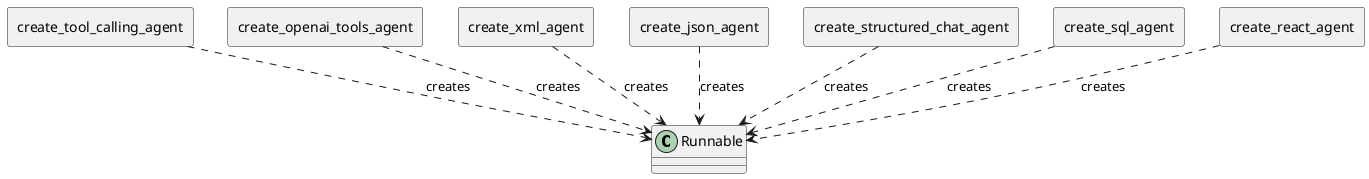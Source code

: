 @startuml
allow_mixing

' https://api.python.langchain.com/en/latest/agents/langchain.agents.agent.Agent.html
class Runnable{}

' https://api.python.langchain.com/en/latest/langchain_api_reference.html#module-langchain.agents

' https://api.python.langchain.com/en/latest/agents/langchain.agents.tool_calling_agent.base.create_tool_calling_agent.html#langchain.agents.tool_calling_agent.base.create_tool_calling_agent

rectangle create_tool_calling_agent
create_tool_calling_agent ..> Runnable : creates

' https://api.python.langchain.com/en/latest/agents/langchain.agents.openai_tools.base.create_openai_tools_agent.html
' https://python.langchain.com/v0.1/docs/modules/agents/agent_types/openai_tools/
rectangle create_openai_tools_agent
create_openai_tools_agent ..> Runnable : creates

' https://api.python.langchain.com/en/latest/agents/langchain.agents.xml.base.create_xml_agent.html
' https://smith.langchain.com/hub/hwchase17/xml-agent-convo
rectangle create_xml_agent
create_xml_agent ..> Runnable : creates

' https://api.python.langchain.com/en/latest/agents/langchain.agents.json_chat.base.create_json_chat_agent.html
' https://python.langchain.com/v0.1/docs/modules/agents/agent_types/json_agent/
' Create an agent that uses JSON to format its logic, build for Chat Models.
rectangle create_json_agent
create_json_agent ..> Runnable : creates

' https://python.langchain.com/v0.1/docs/modules/agents/agent_types/structured_chat/
' https://api.python.langchain.com/en/latest/agents/langchain.agents.structured_chat.base.create_structured_chat_agent.html
' https://smith.langchain.com/hub/hwchase17/structured-chat-agent
rectangle create_structured_chat_agent
create_structured_chat_agent ..> Runnable : creates

' https://api.python.langchain.com/en/latest/agent_toolkits/langchain_community.agent_toolkits.sql.base.create_sql_agent.html#langchain_community.agent_toolkits.sql.base.create_sql_agent
rectangle create_sql_agent
create_sql_agent ..> Runnable : creates

' https://python.langchain.com/v0.1/docs/modules/agents/agent_types/react/
rectangle create_react_agent
create_react_agent ..> Runnable : creates



@enduml